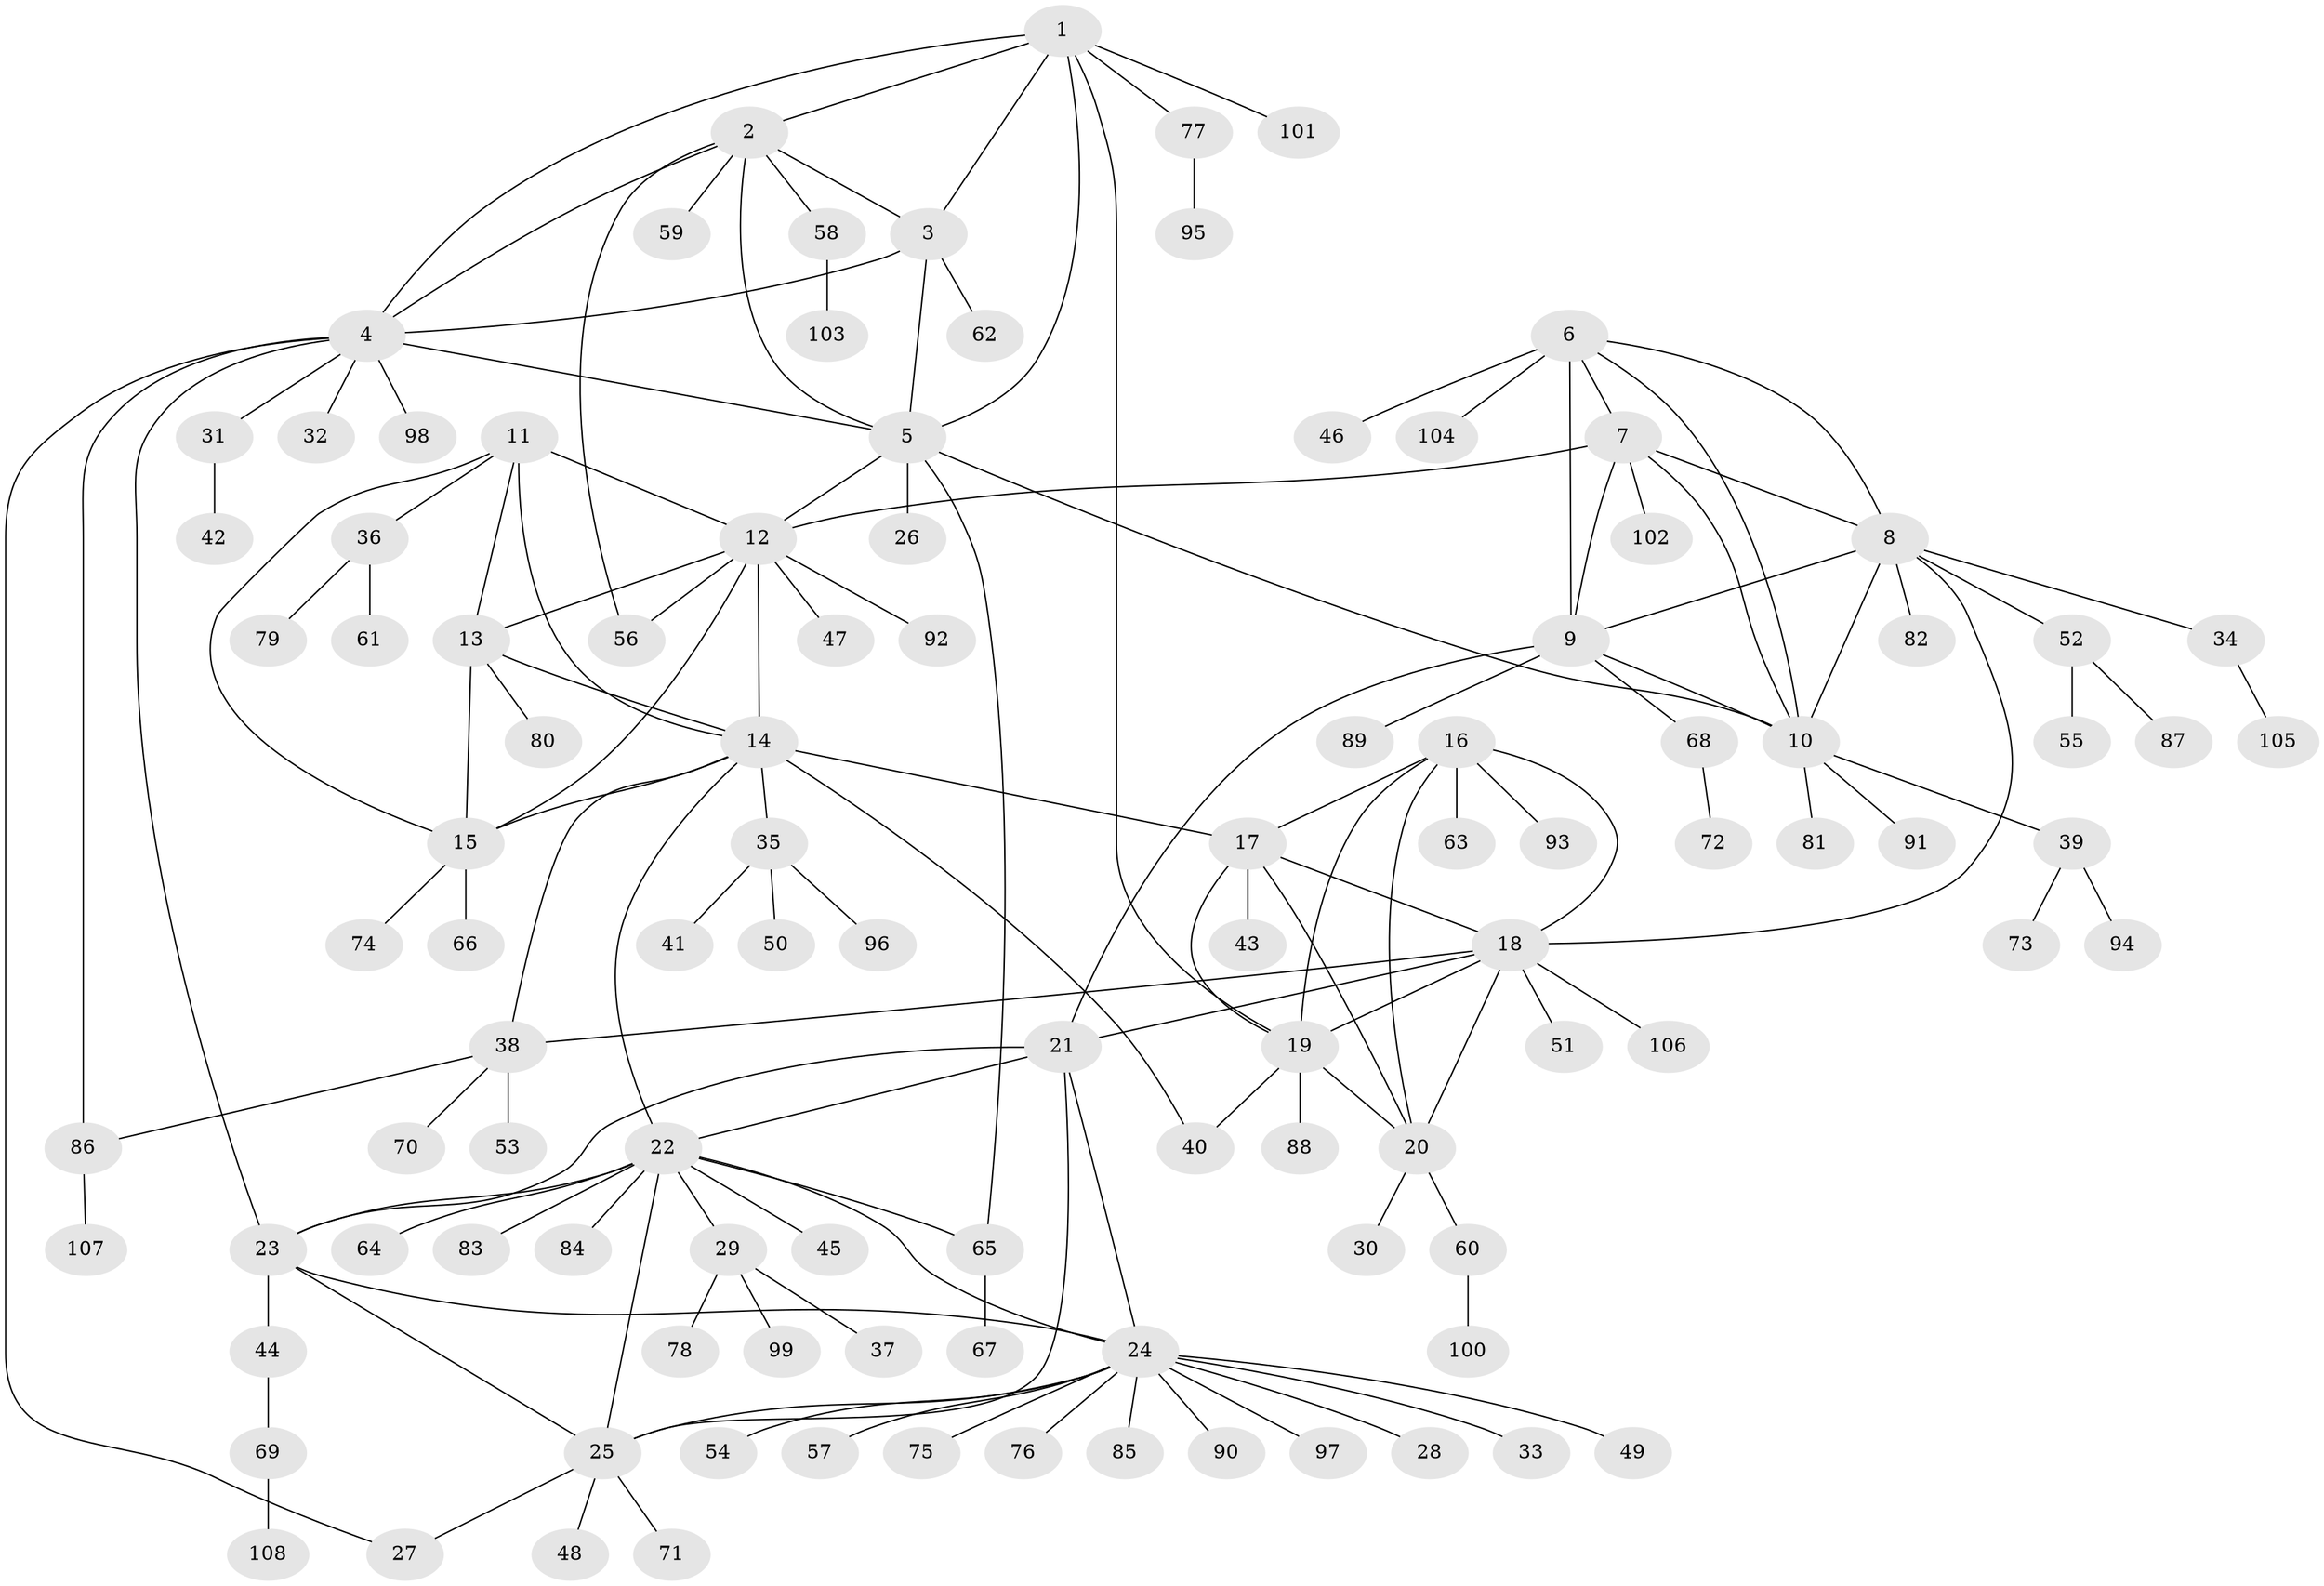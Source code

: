 // Generated by graph-tools (version 1.1) at 2025/11/02/27/25 16:11:30]
// undirected, 108 vertices, 149 edges
graph export_dot {
graph [start="1"]
  node [color=gray90,style=filled];
  1;
  2;
  3;
  4;
  5;
  6;
  7;
  8;
  9;
  10;
  11;
  12;
  13;
  14;
  15;
  16;
  17;
  18;
  19;
  20;
  21;
  22;
  23;
  24;
  25;
  26;
  27;
  28;
  29;
  30;
  31;
  32;
  33;
  34;
  35;
  36;
  37;
  38;
  39;
  40;
  41;
  42;
  43;
  44;
  45;
  46;
  47;
  48;
  49;
  50;
  51;
  52;
  53;
  54;
  55;
  56;
  57;
  58;
  59;
  60;
  61;
  62;
  63;
  64;
  65;
  66;
  67;
  68;
  69;
  70;
  71;
  72;
  73;
  74;
  75;
  76;
  77;
  78;
  79;
  80;
  81;
  82;
  83;
  84;
  85;
  86;
  87;
  88;
  89;
  90;
  91;
  92;
  93;
  94;
  95;
  96;
  97;
  98;
  99;
  100;
  101;
  102;
  103;
  104;
  105;
  106;
  107;
  108;
  1 -- 2;
  1 -- 3;
  1 -- 4;
  1 -- 5;
  1 -- 19;
  1 -- 77;
  1 -- 101;
  2 -- 3;
  2 -- 4;
  2 -- 5;
  2 -- 56;
  2 -- 58;
  2 -- 59;
  3 -- 4;
  3 -- 5;
  3 -- 62;
  4 -- 5;
  4 -- 23;
  4 -- 27;
  4 -- 31;
  4 -- 32;
  4 -- 86;
  4 -- 98;
  5 -- 10;
  5 -- 12;
  5 -- 26;
  5 -- 65;
  6 -- 7;
  6 -- 8;
  6 -- 9;
  6 -- 10;
  6 -- 46;
  6 -- 104;
  7 -- 8;
  7 -- 9;
  7 -- 10;
  7 -- 12;
  7 -- 102;
  8 -- 9;
  8 -- 10;
  8 -- 18;
  8 -- 34;
  8 -- 52;
  8 -- 82;
  9 -- 10;
  9 -- 21;
  9 -- 68;
  9 -- 89;
  10 -- 39;
  10 -- 81;
  10 -- 91;
  11 -- 12;
  11 -- 13;
  11 -- 14;
  11 -- 15;
  11 -- 36;
  12 -- 13;
  12 -- 14;
  12 -- 15;
  12 -- 47;
  12 -- 56;
  12 -- 92;
  13 -- 14;
  13 -- 15;
  13 -- 80;
  14 -- 15;
  14 -- 17;
  14 -- 22;
  14 -- 35;
  14 -- 38;
  14 -- 40;
  15 -- 66;
  15 -- 74;
  16 -- 17;
  16 -- 18;
  16 -- 19;
  16 -- 20;
  16 -- 63;
  16 -- 93;
  17 -- 18;
  17 -- 19;
  17 -- 20;
  17 -- 43;
  18 -- 19;
  18 -- 20;
  18 -- 21;
  18 -- 38;
  18 -- 51;
  18 -- 106;
  19 -- 20;
  19 -- 40;
  19 -- 88;
  20 -- 30;
  20 -- 60;
  21 -- 22;
  21 -- 23;
  21 -- 24;
  21 -- 25;
  22 -- 23;
  22 -- 24;
  22 -- 25;
  22 -- 29;
  22 -- 45;
  22 -- 64;
  22 -- 65;
  22 -- 83;
  22 -- 84;
  23 -- 24;
  23 -- 25;
  23 -- 44;
  24 -- 25;
  24 -- 28;
  24 -- 33;
  24 -- 49;
  24 -- 54;
  24 -- 57;
  24 -- 75;
  24 -- 76;
  24 -- 85;
  24 -- 90;
  24 -- 97;
  25 -- 27;
  25 -- 48;
  25 -- 71;
  29 -- 37;
  29 -- 78;
  29 -- 99;
  31 -- 42;
  34 -- 105;
  35 -- 41;
  35 -- 50;
  35 -- 96;
  36 -- 61;
  36 -- 79;
  38 -- 53;
  38 -- 70;
  38 -- 86;
  39 -- 73;
  39 -- 94;
  44 -- 69;
  52 -- 55;
  52 -- 87;
  58 -- 103;
  60 -- 100;
  65 -- 67;
  68 -- 72;
  69 -- 108;
  77 -- 95;
  86 -- 107;
}
